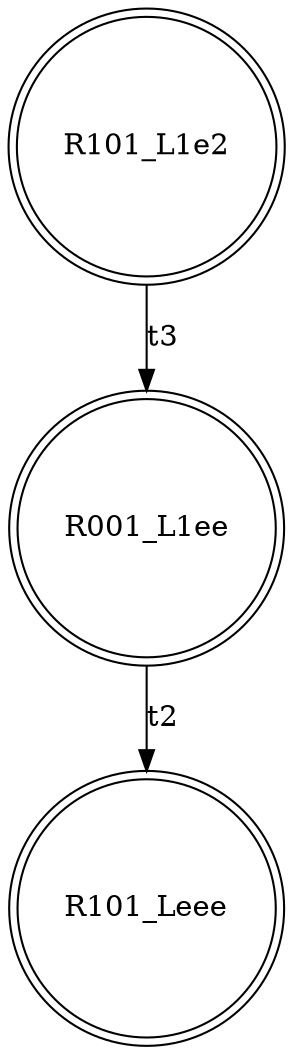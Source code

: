 digraph "SCdebug/7" {
node [shape=doublecircle]; R101_L1e2 ;
node [shape=doublecircle]; R001_L1ee ;
node [shape=doublecircle]; R101_Leee ;
R101_L1e2 -> R001_L1ee [label=t3]
R001_L1ee -> R101_Leee [label=t2]
}